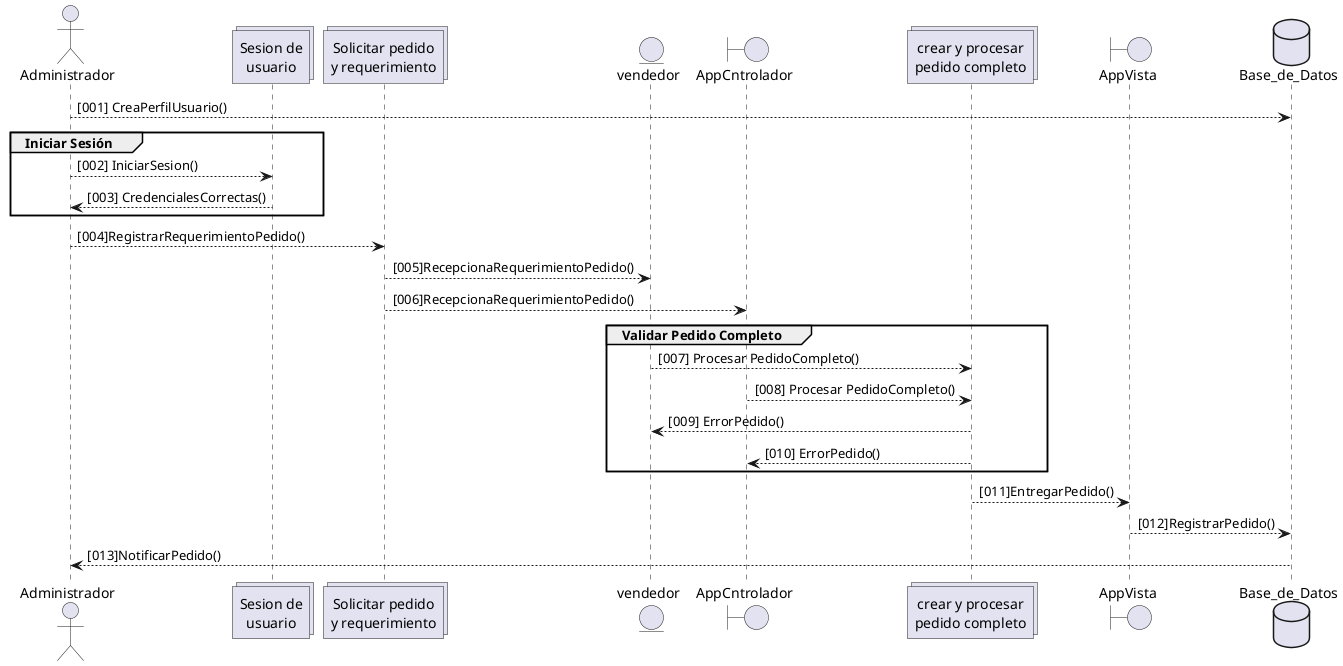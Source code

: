 @startuml
actor Administrador as AD
collections "Sesion de\nusuario" as SU
collections "Solicitar pedido\ny requerimiento" as SR
entity vendedor as  VD
boundary AppCntrolador as AC
collections "crear y procesar\npedido completo" as CP
boundary AppVista as AV
database Base_de_Datos as DB


AD --> DB : [001] CreaPerfilUsuario()
group Iniciar Sesión
AD --> SU: [002] IniciarSesion()
SU --> AD : [003] CredencialesCorrectas()
end group
AD--> SR :[004]RegistrarRequerimientoPedido()
SR--> VD :[005]RecepcionaRequerimientoPedido()
SR--> AC :[006]RecepcionaRequerimientoPedido()
group Validar Pedido Completo
VD --> CP: [007] Procesar PedidoCompleto()
AC --> CP :[008] Procesar PedidoCompleto()
VD <-- CP :[009] ErrorPedido()
AC <-- CP :[010] ErrorPedido()
end group
CP --> AV :[011]EntregarPedido()
AV --> DB :[012]RegistrarPedido()
DB --> AD:[013]NotificarPedido()
@enduml

